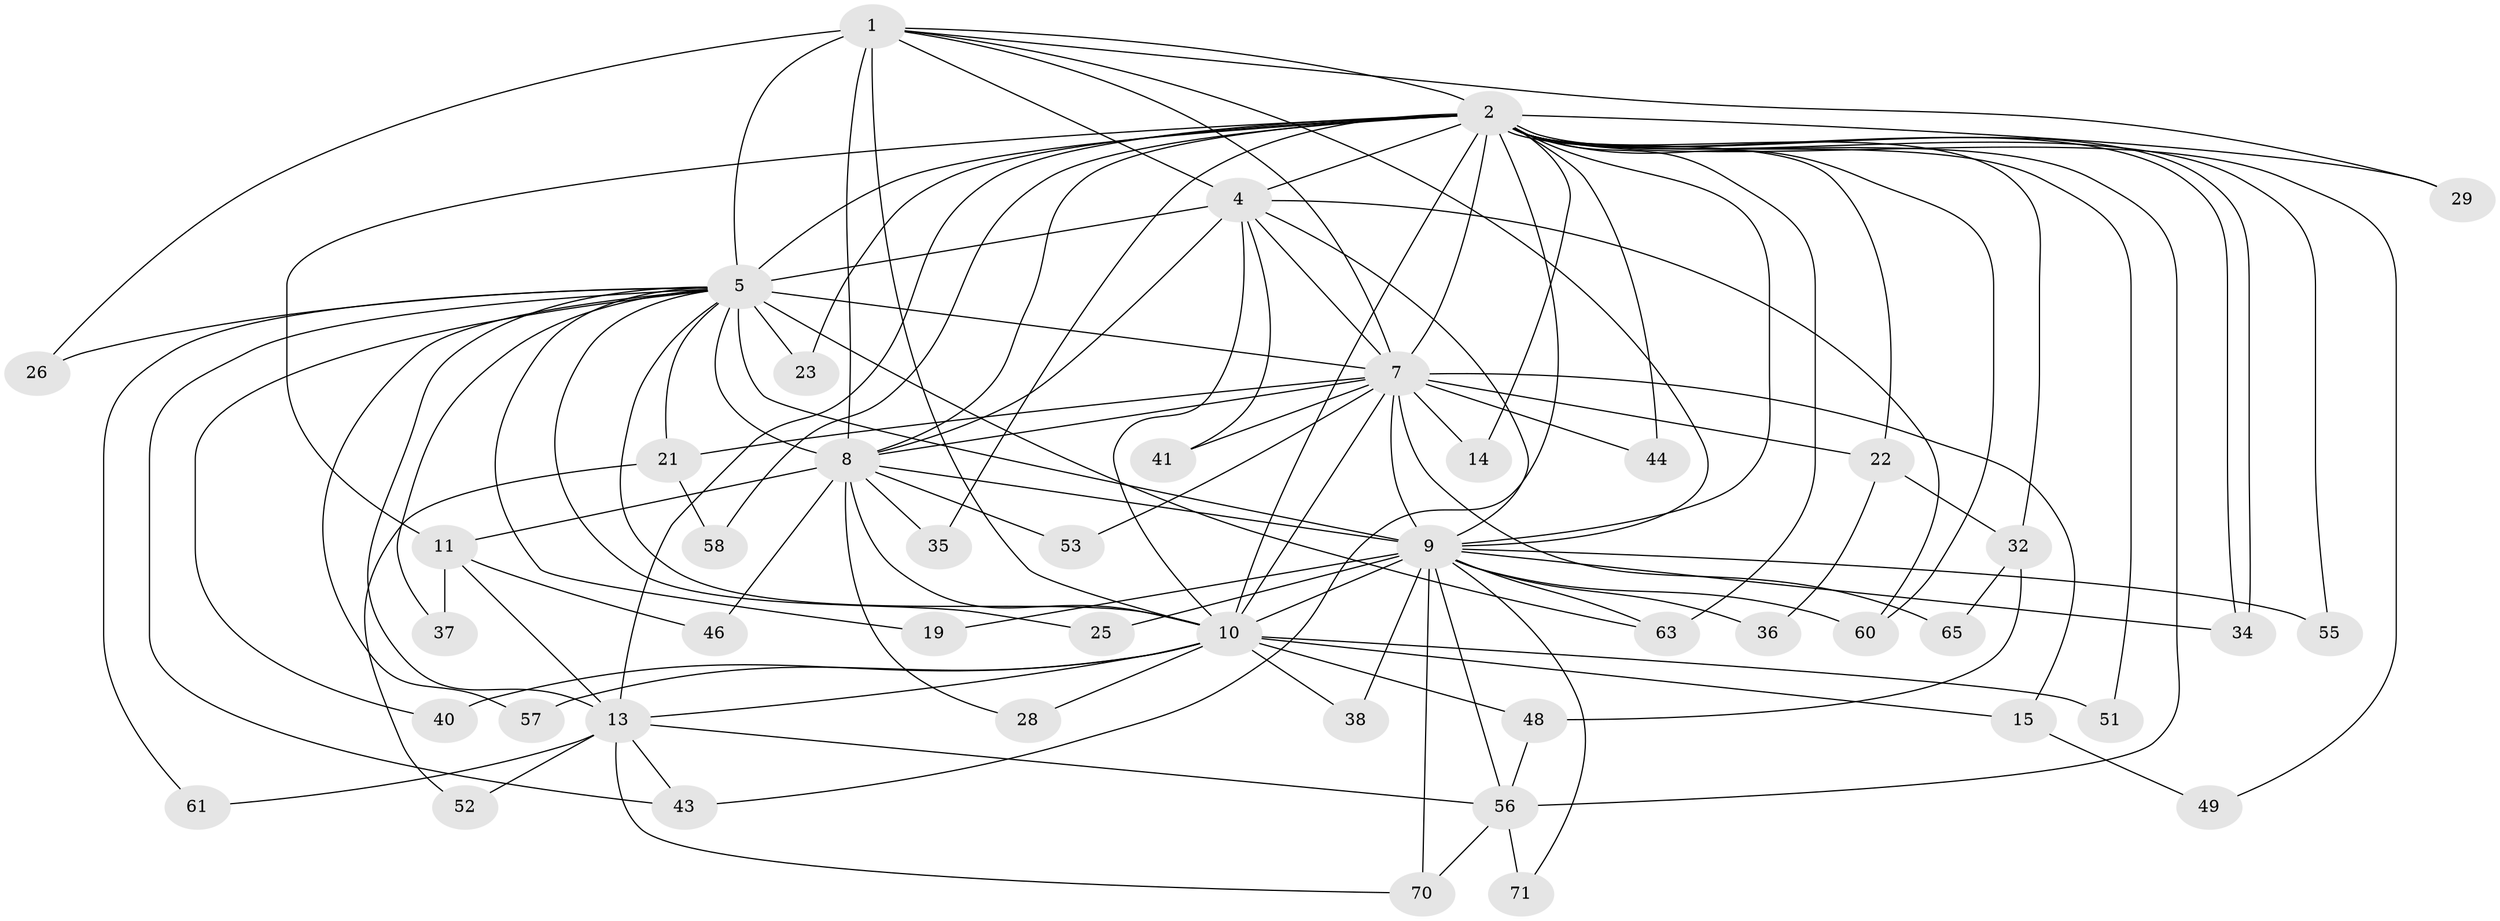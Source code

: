 // original degree distribution, {13: 0.010869565217391304, 27: 0.021739130434782608, 11: 0.010869565217391304, 17: 0.010869565217391304, 20: 0.03260869565217391, 18: 0.010869565217391304, 28: 0.010869565217391304, 6: 0.010869565217391304, 2: 0.5543478260869565, 9: 0.010869565217391304, 3: 0.20652173913043478, 5: 0.03260869565217391, 4: 0.07608695652173914}
// Generated by graph-tools (version 1.1) at 2025/13/03/09/25 04:13:50]
// undirected, 46 vertices, 113 edges
graph export_dot {
graph [start="1"]
  node [color=gray90,style=filled];
  1;
  2 [super="+17+3+72+64+39"];
  4;
  5 [super="+12+6+82+73+27"];
  7;
  8 [super="+30+45"];
  9 [super="+62+68+47"];
  10 [super="+20+24"];
  11 [super="+76"];
  13;
  14;
  15;
  19;
  21;
  22 [super="+79"];
  23;
  25;
  26;
  28;
  29;
  32;
  34 [super="+74"];
  35;
  36;
  37;
  38;
  40;
  41;
  43 [super="+67"];
  44;
  46;
  48;
  49;
  51 [super="+54"];
  52;
  53 [super="+92"];
  55;
  56 [super="+84+66"];
  57;
  58;
  60;
  61;
  63 [super="+90"];
  65;
  70;
  71;
  1 -- 2 [weight=2];
  1 -- 4;
  1 -- 5 [weight=4];
  1 -- 7;
  1 -- 8;
  1 -- 9;
  1 -- 10;
  1 -- 26;
  1 -- 29;
  2 -- 4 [weight=2];
  2 -- 5 [weight=9];
  2 -- 7 [weight=2];
  2 -- 8 [weight=4];
  2 -- 9 [weight=6];
  2 -- 10 [weight=3];
  2 -- 11 [weight=2];
  2 -- 13;
  2 -- 22 [weight=2];
  2 -- 34;
  2 -- 34;
  2 -- 43;
  2 -- 49;
  2 -- 55;
  2 -- 58 [weight=2];
  2 -- 23;
  2 -- 14;
  2 -- 29;
  2 -- 32;
  2 -- 35;
  2 -- 44;
  2 -- 51 [weight=3];
  2 -- 56;
  2 -- 63;
  2 -- 60;
  4 -- 5 [weight=2];
  4 -- 7;
  4 -- 8;
  4 -- 9;
  4 -- 10;
  4 -- 41;
  4 -- 60;
  5 -- 7 [weight=3];
  5 -- 8 [weight=3];
  5 -- 9 [weight=5];
  5 -- 10 [weight=2];
  5 -- 37;
  5 -- 40;
  5 -- 63;
  5 -- 19;
  5 -- 21;
  5 -- 23;
  5 -- 25;
  5 -- 26;
  5 -- 43;
  5 -- 57;
  5 -- 13;
  5 -- 61;
  7 -- 8;
  7 -- 9;
  7 -- 10;
  7 -- 14;
  7 -- 15;
  7 -- 21;
  7 -- 41;
  7 -- 44;
  7 -- 53;
  7 -- 65;
  7 -- 22;
  8 -- 9 [weight=3];
  8 -- 10 [weight=2];
  8 -- 11;
  8 -- 28;
  8 -- 35;
  8 -- 46;
  8 -- 53 [weight=2];
  9 -- 10 [weight=2];
  9 -- 19;
  9 -- 25;
  9 -- 36;
  9 -- 38;
  9 -- 55;
  9 -- 70;
  9 -- 71;
  9 -- 34;
  9 -- 56;
  9 -- 63;
  9 -- 60;
  10 -- 13;
  10 -- 15;
  10 -- 28;
  10 -- 38;
  10 -- 40;
  10 -- 48;
  10 -- 51 [weight=2];
  10 -- 57;
  11 -- 37;
  11 -- 46;
  11 -- 13;
  13 -- 52;
  13 -- 56;
  13 -- 61;
  13 -- 70;
  13 -- 43;
  15 -- 49;
  21 -- 52;
  21 -- 58;
  22 -- 32;
  22 -- 36;
  32 -- 48;
  32 -- 65;
  48 -- 56;
  56 -- 71;
  56 -- 70;
}
